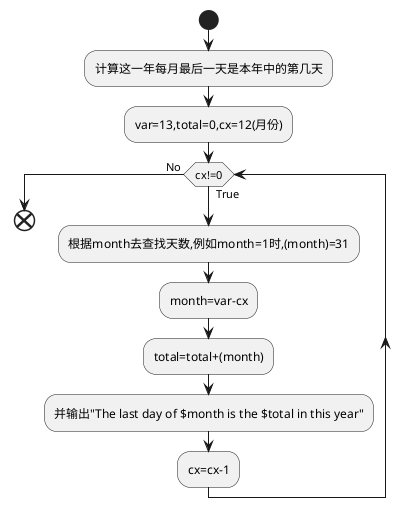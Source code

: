 @startuml
start
:计算这一年每月最后一天是本年中的第几天;
:var=13,total=0,cx=12(月份);
while (cx!=0)is( True )
    :根据month去查找天数,例如month=1时,(month)=31;
    :month=var-cx;
    :total=total+(month);
    :并输出"The last day of $month is the $total in this year";
    :cx=cx-1;
endwhile( No )
end
@enduml